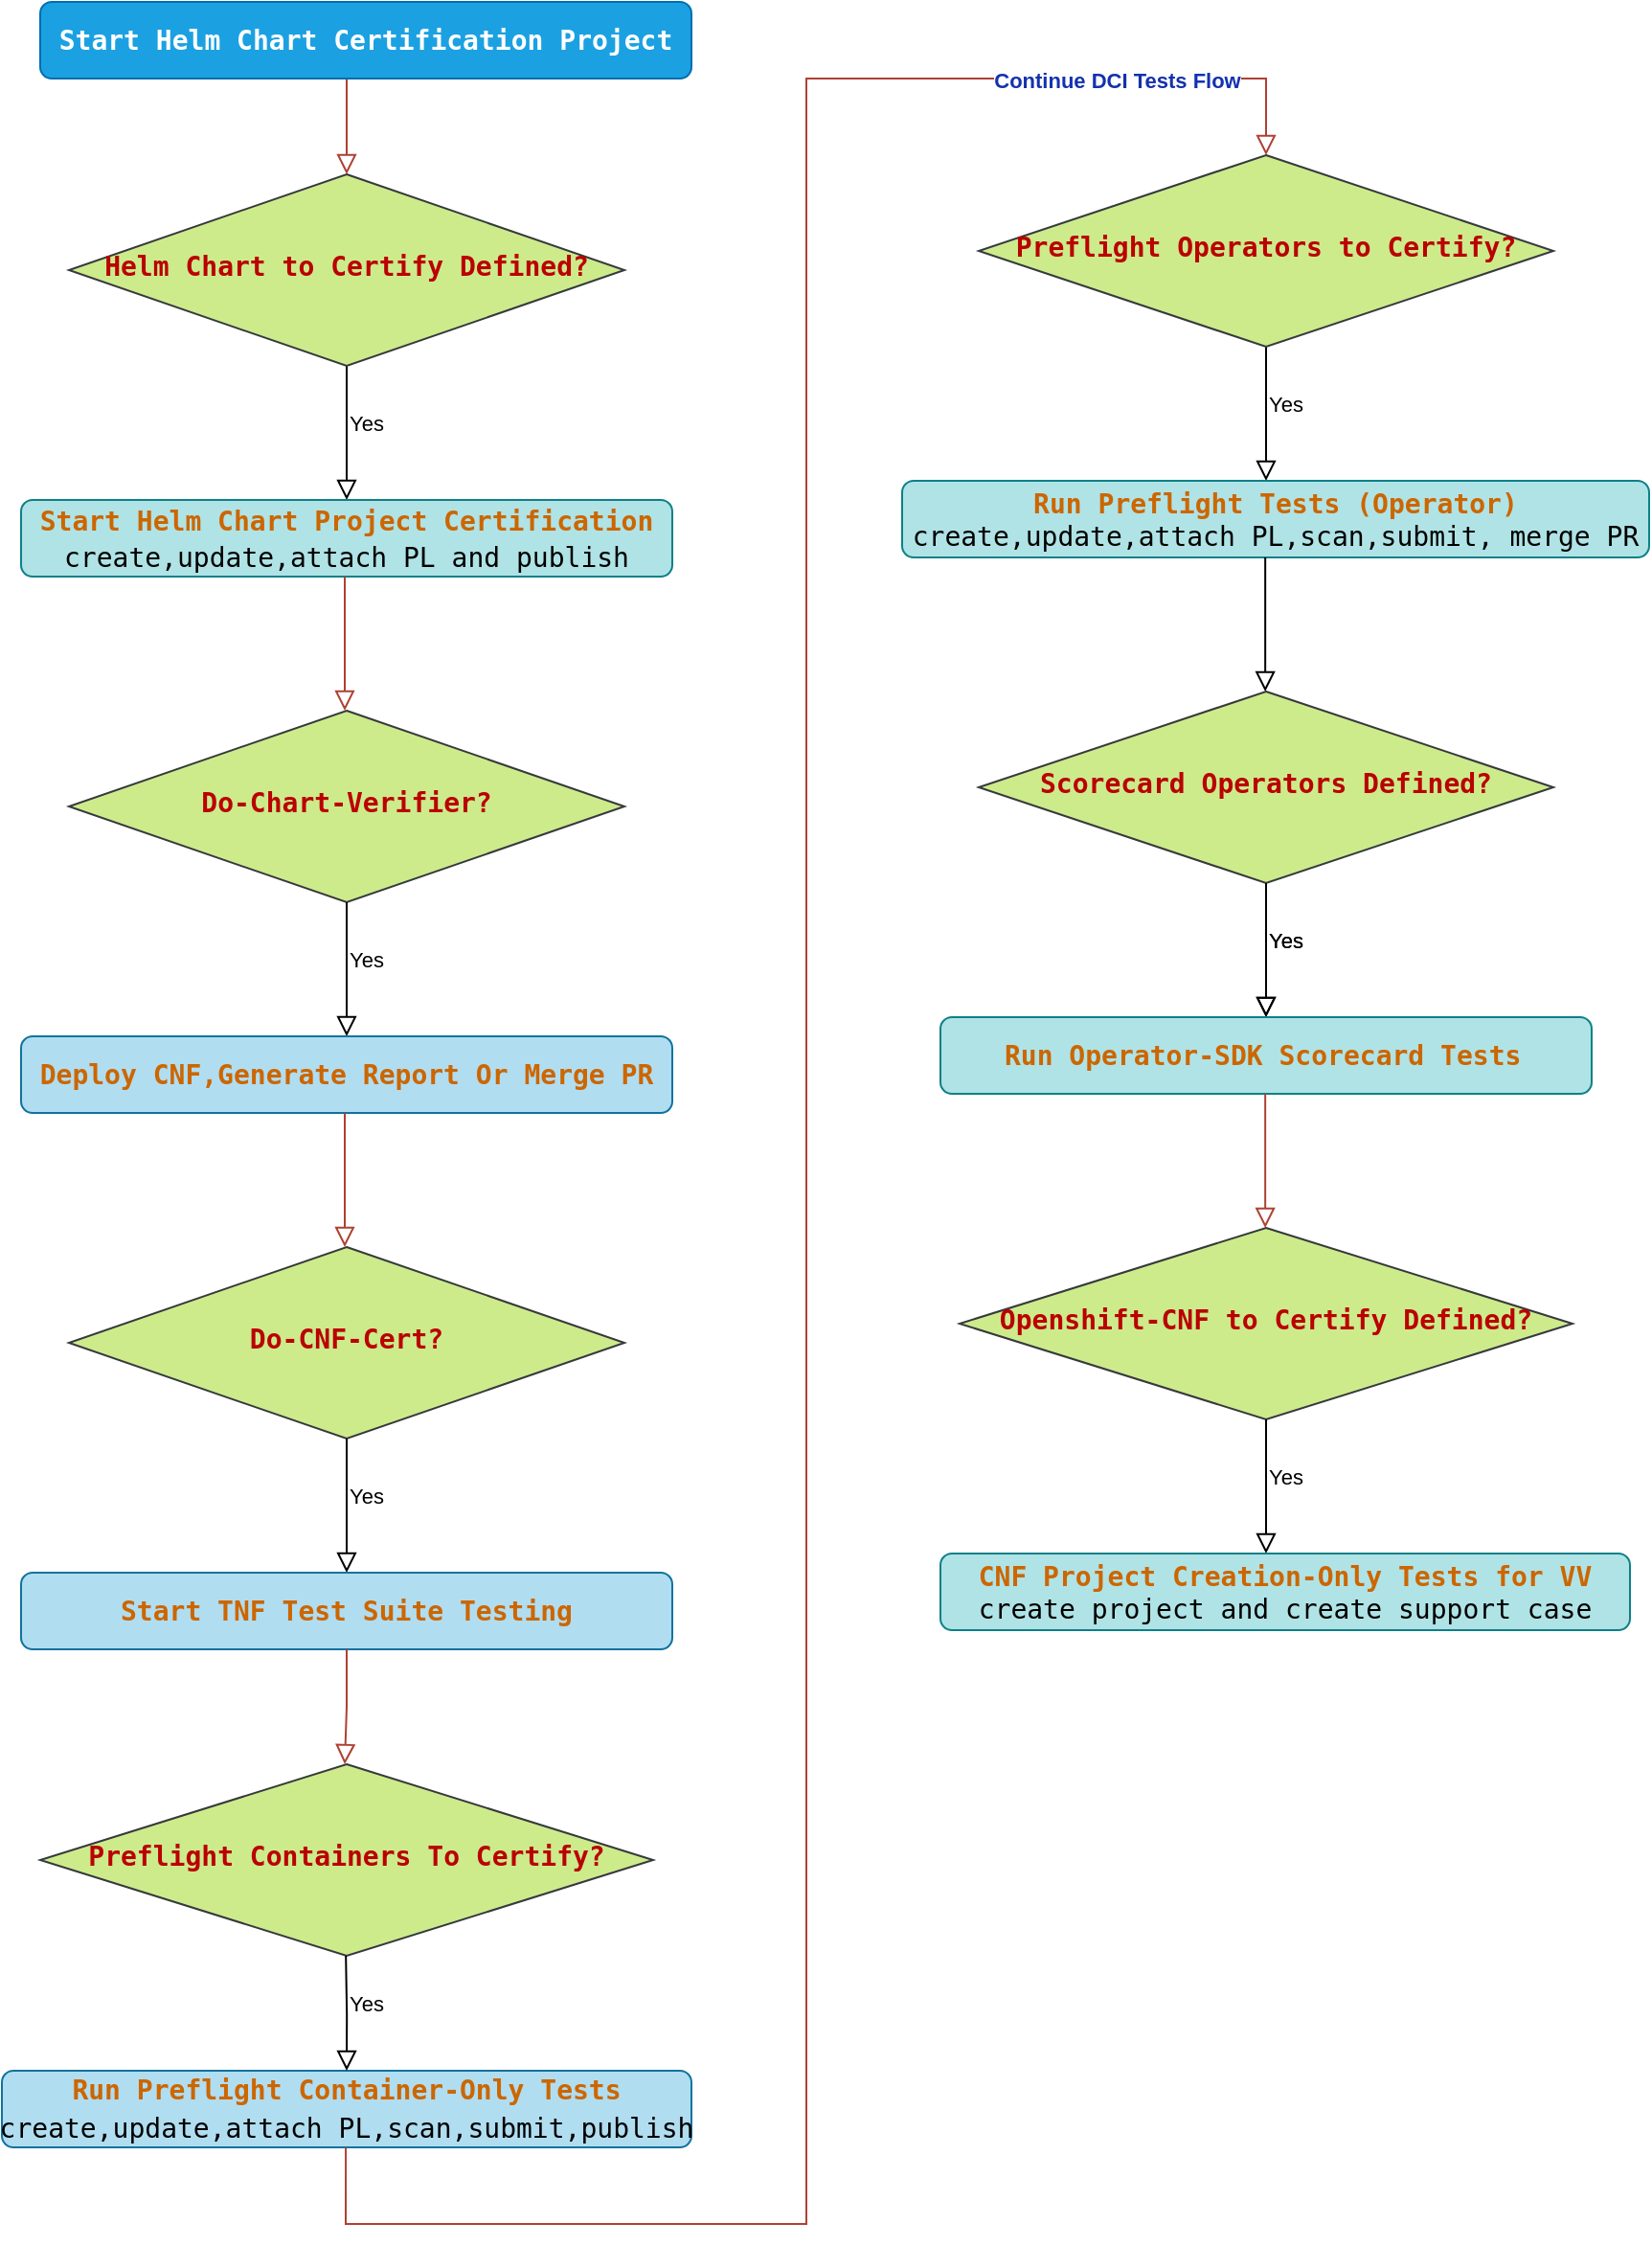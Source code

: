 <mxfile version="24.2.3" type="github">
  <diagram id="C5RBs43oDa-KdzZeNtuy" name="Page-1">
    <mxGraphModel dx="2022" dy="598" grid="1" gridSize="10" guides="1" tooltips="1" connect="1" arrows="1" fold="1" page="1" pageScale="1" pageWidth="827" pageHeight="1169" background="none" math="0" shadow="0">
      <root>
        <mxCell id="WIyWlLk6GJQsqaUBKTNV-0" />
        <mxCell id="WIyWlLk6GJQsqaUBKTNV-1" parent="WIyWlLk6GJQsqaUBKTNV-0" />
        <mxCell id="WIyWlLk6GJQsqaUBKTNV-2" value="" style="rounded=0;html=1;jettySize=auto;orthogonalLoop=1;fontSize=11;endArrow=block;endFill=0;endSize=8;strokeWidth=1;shadow=0;labelBackgroundColor=none;edgeStyle=orthogonalEdgeStyle;exitX=0.421;exitY=0.975;exitDx=0;exitDy=0;exitPerimeter=0;fillColor=#fad9d5;strokeColor=#ae4132;" parent="WIyWlLk6GJQsqaUBKTNV-1" source="WIyWlLk6GJQsqaUBKTNV-3" target="WIyWlLk6GJQsqaUBKTNV-6" edge="1">
          <mxGeometry relative="1" as="geometry">
            <Array as="points">
              <mxPoint x="-120" y="39" />
            </Array>
          </mxGeometry>
        </mxCell>
        <mxCell id="WIyWlLk6GJQsqaUBKTNV-3" value="&lt;div style=&quot;font-family: &amp;quot;Droid Sans Mono&amp;quot;, &amp;quot;monospace&amp;quot;, monospace; font-size: 14px; line-height: 19px; white-space: pre;&quot;&gt;&lt;span style=&quot;&quot;&gt;&lt;b&gt;Start Helm Chart Certification Project&lt;/b&gt;&lt;/span&gt;&lt;/div&gt;" style="rounded=1;whiteSpace=wrap;html=1;fontSize=12;glass=0;strokeWidth=1;shadow=0;labelBackgroundColor=none;fillStyle=solid;fillColor=#1ba1e2;fontColor=#ffffff;strokeColor=#006EAF;" parent="WIyWlLk6GJQsqaUBKTNV-1" vertex="1">
          <mxGeometry x="-280" width="340" height="40" as="geometry" />
        </mxCell>
        <mxCell id="WIyWlLk6GJQsqaUBKTNV-4" value="Yes" style="rounded=0;html=1;jettySize=auto;orthogonalLoop=1;fontSize=11;endArrow=block;endFill=0;endSize=8;strokeWidth=1;shadow=0;labelBackgroundColor=none;edgeStyle=orthogonalEdgeStyle;exitX=0.5;exitY=1;exitDx=0;exitDy=0;entryX=0.5;entryY=0;entryDx=0;entryDy=0;" parent="WIyWlLk6GJQsqaUBKTNV-1" source="WIyWlLk6GJQsqaUBKTNV-6" edge="1">
          <mxGeometry x="-0.149" y="10" relative="1" as="geometry">
            <mxPoint as="offset" />
            <mxPoint x="-126" y="310" as="sourcePoint" />
            <mxPoint x="-120" y="260" as="targetPoint" />
          </mxGeometry>
        </mxCell>
        <mxCell id="WyB8OwPmQHxBie55gEyc-1" style="edgeStyle=orthogonalEdgeStyle;rounded=0;orthogonalLoop=1;jettySize=auto;html=1;exitX=0.5;exitY=0;exitDx=0;exitDy=0;" edge="1" parent="WIyWlLk6GJQsqaUBKTNV-1" source="WIyWlLk6GJQsqaUBKTNV-6">
          <mxGeometry relative="1" as="geometry">
            <mxPoint x="-120" y="120" as="targetPoint" />
          </mxGeometry>
        </mxCell>
        <mxCell id="WIyWlLk6GJQsqaUBKTNV-6" value="&lt;div style=&quot;font-family: &amp;quot;Droid Sans Mono&amp;quot;, &amp;quot;monospace&amp;quot;, monospace; line-height: 19px; white-space: pre;&quot;&gt;&lt;div style=&quot;font-size: 14px; line-height: 19px;&quot;&gt;&lt;b style=&quot;&quot;&gt;&lt;font color=&quot;rgba(0, 0, 0, 0)&quot;&gt;Helm Chart to Certify Defined?&lt;/font&gt;&lt;/b&gt;&lt;/div&gt;&lt;/div&gt;" style="rhombus;whiteSpace=wrap;html=1;shadow=0;fontFamily=Helvetica;fontSize=12;align=center;strokeWidth=1;spacing=6;spacingTop=-4;fillColor=#cdeb8b;strokeColor=#36393d;rounded=0;labelBackgroundColor=none;" parent="WIyWlLk6GJQsqaUBKTNV-1" vertex="1">
          <mxGeometry x="-265" y="90" width="290" height="100" as="geometry" />
        </mxCell>
        <mxCell id="WyB8OwPmQHxBie55gEyc-6" value="&lt;div style=&quot;font-family: &amp;quot;Droid Sans Mono&amp;quot;, &amp;quot;monospace&amp;quot;, monospace; font-size: 14px; line-height: 19px; white-space: pre;&quot;&gt;&lt;b&gt;&lt;font color=&quot;#cc6600&quot;&gt;Start Helm Chart Project Certification&lt;br&gt;&lt;/font&gt;&lt;/b&gt;create,update,attach PL and publish&lt;/div&gt;" style="rounded=1;whiteSpace=wrap;html=1;fontSize=12;glass=0;strokeWidth=1;shadow=0;labelBackgroundColor=none;fillStyle=solid;fillColor=#b0e3e6;strokeColor=#0e8088;" vertex="1" parent="WIyWlLk6GJQsqaUBKTNV-1">
          <mxGeometry x="-290" y="260" width="340" height="40" as="geometry" />
        </mxCell>
        <mxCell id="WyB8OwPmQHxBie55gEyc-7" style="edgeStyle=orthogonalEdgeStyle;rounded=0;orthogonalLoop=1;jettySize=auto;html=1;exitX=0.5;exitY=1;exitDx=0;exitDy=0;" edge="1" parent="WIyWlLk6GJQsqaUBKTNV-1" source="WyB8OwPmQHxBie55gEyc-6" target="WyB8OwPmQHxBie55gEyc-6">
          <mxGeometry relative="1" as="geometry" />
        </mxCell>
        <mxCell id="WyB8OwPmQHxBie55gEyc-10" value="&lt;div style=&quot;font-family: &amp;quot;Droid Sans Mono&amp;quot;, &amp;quot;monospace&amp;quot;, monospace; line-height: 19px; white-space: pre;&quot;&gt;&lt;div style=&quot;font-size: 14px; line-height: 19px;&quot;&gt;&lt;b style=&quot;&quot;&gt;&lt;font color=&quot;rgba(0, 0, 0, 0)&quot;&gt;Do-Chart-Verifier?&lt;/font&gt;&lt;/b&gt;&lt;/div&gt;&lt;/div&gt;" style="rhombus;whiteSpace=wrap;html=1;shadow=0;fontFamily=Helvetica;fontSize=12;align=center;strokeWidth=1;spacing=6;spacingTop=-4;fillColor=#cdeb8b;strokeColor=#36393d;rounded=0;labelBackgroundColor=none;" vertex="1" parent="WIyWlLk6GJQsqaUBKTNV-1">
          <mxGeometry x="-265" y="370" width="290" height="100" as="geometry" />
        </mxCell>
        <mxCell id="WyB8OwPmQHxBie55gEyc-12" value="Yes" style="rounded=0;html=1;jettySize=auto;orthogonalLoop=1;fontSize=11;endArrow=block;endFill=0;endSize=8;strokeWidth=1;shadow=0;labelBackgroundColor=none;edgeStyle=orthogonalEdgeStyle;exitX=0.5;exitY=1;exitDx=0;exitDy=0;entryX=0.5;entryY=0;entryDx=0;entryDy=0;" edge="1" source="WyB8OwPmQHxBie55gEyc-10" parent="WIyWlLk6GJQsqaUBKTNV-1">
          <mxGeometry x="-0.149" y="10" relative="1" as="geometry">
            <mxPoint as="offset" />
            <mxPoint x="-126" y="590" as="sourcePoint" />
            <mxPoint x="-120" y="540" as="targetPoint" />
          </mxGeometry>
        </mxCell>
        <mxCell id="WyB8OwPmQHxBie55gEyc-16" value="" style="rounded=0;html=1;jettySize=auto;orthogonalLoop=1;fontSize=11;endArrow=block;endFill=0;endSize=8;strokeWidth=1;shadow=0;labelBackgroundColor=none;edgeStyle=orthogonalEdgeStyle;exitX=0.5;exitY=1;exitDx=0;exitDy=0;entryX=0.5;entryY=0;entryDx=0;entryDy=0;fillColor=#fad9d5;strokeColor=#ae4132;" edge="1" parent="WIyWlLk6GJQsqaUBKTNV-1">
          <mxGeometry x="-0.143" y="21" relative="1" as="geometry">
            <mxPoint as="offset" />
            <mxPoint x="-121" y="300" as="sourcePoint" />
            <mxPoint x="-121" y="370" as="targetPoint" />
          </mxGeometry>
        </mxCell>
        <mxCell id="WyB8OwPmQHxBie55gEyc-17" value="&lt;div style=&quot;font-family: &amp;quot;Droid Sans Mono&amp;quot;, &amp;quot;monospace&amp;quot;, monospace; font-size: 14px; line-height: 19px; white-space: pre;&quot;&gt;&lt;b&gt;&lt;font color=&quot;#cc6600&quot;&gt;Deploy CNF,Generate Report Or Merge PR&lt;/font&gt;&lt;/b&gt;&lt;br&gt;&lt;/div&gt;" style="rounded=1;whiteSpace=wrap;html=1;fontSize=12;glass=0;strokeWidth=1;shadow=0;labelBackgroundColor=none;fillStyle=solid;fillColor=#b1ddf0;strokeColor=#10739e;" vertex="1" parent="WIyWlLk6GJQsqaUBKTNV-1">
          <mxGeometry x="-290" y="540" width="340" height="40" as="geometry" />
        </mxCell>
        <mxCell id="WyB8OwPmQHxBie55gEyc-18" value="&lt;div style=&quot;font-family: &amp;quot;Droid Sans Mono&amp;quot;, &amp;quot;monospace&amp;quot;, monospace; line-height: 19px; white-space: pre;&quot;&gt;&lt;div style=&quot;font-size: 14px; line-height: 19px;&quot;&gt;&lt;b style=&quot;&quot;&gt;&lt;font color=&quot;rgba(0, 0, 0, 0)&quot;&gt;Do-CNF-Cert?&lt;/font&gt;&lt;/b&gt;&lt;/div&gt;&lt;/div&gt;" style="rhombus;whiteSpace=wrap;html=1;shadow=0;fontFamily=Helvetica;fontSize=12;align=center;strokeWidth=1;spacing=6;spacingTop=-4;fillColor=#cdeb8b;strokeColor=#36393d;rounded=0;labelBackgroundColor=none;" vertex="1" parent="WIyWlLk6GJQsqaUBKTNV-1">
          <mxGeometry x="-265" y="650" width="290" height="100" as="geometry" />
        </mxCell>
        <mxCell id="WyB8OwPmQHxBie55gEyc-19" value="" style="rounded=0;html=1;jettySize=auto;orthogonalLoop=1;fontSize=11;endArrow=block;endFill=0;endSize=8;strokeWidth=1;shadow=0;labelBackgroundColor=none;edgeStyle=orthogonalEdgeStyle;exitX=0.5;exitY=1;exitDx=0;exitDy=0;entryX=0.5;entryY=0;entryDx=0;entryDy=0;fillColor=#fad9d5;strokeColor=#ae4132;" edge="1" parent="WIyWlLk6GJQsqaUBKTNV-1">
          <mxGeometry x="-0.149" y="10" relative="1" as="geometry">
            <mxPoint as="offset" />
            <mxPoint x="-121" y="580" as="sourcePoint" />
            <mxPoint x="-121" y="650" as="targetPoint" />
          </mxGeometry>
        </mxCell>
        <mxCell id="WyB8OwPmQHxBie55gEyc-20" value="Yes" style="rounded=0;html=1;jettySize=auto;orthogonalLoop=1;fontSize=11;endArrow=block;endFill=0;endSize=8;strokeWidth=1;shadow=0;labelBackgroundColor=none;edgeStyle=orthogonalEdgeStyle;exitX=0.5;exitY=1;exitDx=0;exitDy=0;entryX=0.5;entryY=0;entryDx=0;entryDy=0;" edge="1" source="WyB8OwPmQHxBie55gEyc-18" parent="WIyWlLk6GJQsqaUBKTNV-1">
          <mxGeometry x="-0.149" y="10" relative="1" as="geometry">
            <mxPoint as="offset" />
            <mxPoint x="-126" y="870" as="sourcePoint" />
            <mxPoint x="-120" y="820" as="targetPoint" />
          </mxGeometry>
        </mxCell>
        <mxCell id="WyB8OwPmQHxBie55gEyc-21" value="&lt;div style=&quot;font-family: &amp;quot;Droid Sans Mono&amp;quot;, &amp;quot;monospace&amp;quot;, monospace; font-size: 14px; line-height: 19px; white-space: pre;&quot;&gt;&lt;b&gt;&lt;font color=&quot;#cc6600&quot;&gt;Start TNF Test Suite Testing&lt;/font&gt;&lt;/b&gt;&lt;br&gt;&lt;/div&gt;" style="rounded=1;whiteSpace=wrap;html=1;fontSize=12;glass=0;strokeWidth=1;shadow=0;labelBackgroundColor=none;fillStyle=solid;fillColor=#b1ddf0;strokeColor=#10739e;" vertex="1" parent="WIyWlLk6GJQsqaUBKTNV-1">
          <mxGeometry x="-290" y="820" width="340" height="40" as="geometry" />
        </mxCell>
        <mxCell id="WyB8OwPmQHxBie55gEyc-24" value="" style="rounded=0;html=1;jettySize=auto;orthogonalLoop=1;fontSize=11;endArrow=block;endFill=0;endSize=8;strokeWidth=1;shadow=0;labelBackgroundColor=none;edgeStyle=orthogonalEdgeStyle;exitX=0.5;exitY=1;exitDx=0;exitDy=0;entryX=0.5;entryY=0;entryDx=0;entryDy=0;fillColor=#fad9d5;strokeColor=#ae4132;" edge="1" parent="WIyWlLk6GJQsqaUBKTNV-1" source="WyB8OwPmQHxBie55gEyc-21">
          <mxGeometry x="-0.146" y="10" relative="1" as="geometry">
            <mxPoint as="offset" />
            <mxPoint x="-121" y="850" as="sourcePoint" />
            <mxPoint x="-121" y="920" as="targetPoint" />
          </mxGeometry>
        </mxCell>
        <mxCell id="WyB8OwPmQHxBie55gEyc-25" value="&lt;div style=&quot;font-family: &amp;quot;Droid Sans Mono&amp;quot;, &amp;quot;monospace&amp;quot;, monospace; line-height: 19px; white-space: pre;&quot;&gt;&lt;div style=&quot;font-size: 14px; line-height: 19px;&quot;&gt;&lt;b style=&quot;&quot;&gt;&lt;font color=&quot;rgba(0, 0, 0, 0)&quot;&gt;Preflight Containers To Certify?&lt;/font&gt;&lt;/b&gt;&lt;/div&gt;&lt;/div&gt;" style="rhombus;whiteSpace=wrap;html=1;shadow=0;fontFamily=Helvetica;fontSize=12;align=center;strokeWidth=1;spacing=6;spacingTop=-4;fillColor=#cdeb8b;strokeColor=#36393d;rounded=0;labelBackgroundColor=none;" vertex="1" parent="WIyWlLk6GJQsqaUBKTNV-1">
          <mxGeometry x="-280" y="920" width="320" height="100" as="geometry" />
        </mxCell>
        <mxCell id="WyB8OwPmQHxBie55gEyc-30" value="&lt;div style=&quot;line-height: 19px;&quot;&gt;&lt;font face=&quot;Droid Sans Mono, monospace, monospace&quot; color=&quot;#cc6600&quot;&gt;&lt;span style=&quot;white-space: pre; font-size: 14px;&quot;&gt;&lt;b&gt;Run Preflight Container-Only Tests&lt;br&gt;&lt;/b&gt;&lt;/span&gt;&lt;/font&gt;&lt;/div&gt;&lt;div style=&quot;line-height: 19px;&quot;&gt;&lt;span style=&quot;font-family: &amp;quot;Droid Sans Mono&amp;quot;, &amp;quot;monospace&amp;quot;, monospace; font-size: 14px; white-space: pre;&quot;&gt;create,update,attach PL,scan,submit,publish&lt;/span&gt;&lt;font face=&quot;Droid Sans Mono, monospace, monospace&quot; color=&quot;#cc6600&quot;&gt;&lt;span style=&quot;white-space: pre; font-size: 14px;&quot;&gt;&lt;b&gt;&lt;br&gt;&lt;/b&gt;&lt;/span&gt;&lt;/font&gt;&lt;/div&gt;" style="rounded=1;whiteSpace=wrap;html=1;fontSize=12;glass=0;strokeWidth=1;shadow=0;labelBackgroundColor=none;fillStyle=solid;fillColor=#b1ddf0;strokeColor=#10739e;" vertex="1" parent="WIyWlLk6GJQsqaUBKTNV-1">
          <mxGeometry x="-300" y="1080" width="360" height="40" as="geometry" />
        </mxCell>
        <mxCell id="WyB8OwPmQHxBie55gEyc-35" value="Yes" style="rounded=0;html=1;jettySize=auto;orthogonalLoop=1;fontSize=11;endArrow=block;endFill=0;endSize=8;strokeWidth=1;shadow=0;labelBackgroundColor=none;edgeStyle=orthogonalEdgeStyle;exitX=0.5;exitY=1;exitDx=0;exitDy=0;" edge="1" parent="WIyWlLk6GJQsqaUBKTNV-1">
          <mxGeometry x="-0.149" y="10" relative="1" as="geometry">
            <mxPoint as="offset" />
            <mxPoint x="-120.42" y="1020" as="sourcePoint" />
            <mxPoint x="-120" y="1080" as="targetPoint" />
          </mxGeometry>
        </mxCell>
        <mxCell id="WyB8OwPmQHxBie55gEyc-37" value="" style="rounded=0;html=1;jettySize=auto;orthogonalLoop=1;fontSize=11;endArrow=block;endFill=0;endSize=8;strokeWidth=1;shadow=0;labelBackgroundColor=none;edgeStyle=orthogonalEdgeStyle;exitX=0.5;exitY=1;exitDx=0;exitDy=0;strokeColor=#ae4132;fillColor=#fad9d5;" edge="1" parent="WIyWlLk6GJQsqaUBKTNV-1">
          <mxGeometry x="-0.149" y="10" relative="1" as="geometry">
            <mxPoint as="offset" />
            <mxPoint x="-120.46" y="1120" as="sourcePoint" />
            <mxPoint x="360" y="80" as="targetPoint" />
            <Array as="points">
              <mxPoint x="-120" y="1160" />
              <mxPoint x="120" y="1160" />
              <mxPoint x="120" y="40" />
            </Array>
          </mxGeometry>
        </mxCell>
        <mxCell id="WyB8OwPmQHxBie55gEyc-41" value="&lt;font color=&quot;#1332ae&quot;&gt;&lt;b&gt;Continue DCI Tests Flow&lt;/b&gt;&lt;/font&gt;" style="edgeLabel;html=1;align=center;verticalAlign=middle;resizable=0;points=[];" vertex="1" connectable="0" parent="WyB8OwPmQHxBie55gEyc-37">
          <mxGeometry x="0.859" y="-1" relative="1" as="geometry">
            <mxPoint as="offset" />
          </mxGeometry>
        </mxCell>
        <mxCell id="WyB8OwPmQHxBie55gEyc-44" value="Yes" style="rounded=0;html=1;jettySize=auto;orthogonalLoop=1;fontSize=11;endArrow=block;endFill=0;endSize=8;strokeWidth=1;shadow=0;labelBackgroundColor=none;edgeStyle=orthogonalEdgeStyle;exitX=0.5;exitY=1;exitDx=0;exitDy=0;entryX=0.5;entryY=0;entryDx=0;entryDy=0;" edge="1" parent="WIyWlLk6GJQsqaUBKTNV-1" source="WyB8OwPmQHxBie55gEyc-45">
          <mxGeometry x="-0.149" y="10" relative="1" as="geometry">
            <mxPoint as="offset" />
            <mxPoint x="354" y="300" as="sourcePoint" />
            <mxPoint x="360" y="250" as="targetPoint" />
          </mxGeometry>
        </mxCell>
        <mxCell id="WyB8OwPmQHxBie55gEyc-45" value="&lt;div style=&quot;line-height: 19px;&quot;&gt;&lt;div style=&quot;line-height: 19px;&quot;&gt;&lt;font face=&quot;Droid Sans Mono, monospace, monospace&quot; color=&quot;#ba0000&quot;&gt;&lt;span style=&quot;font-size: 14px; white-space: pre;&quot;&gt;&lt;b&gt;Preflight Operators to Certify?&lt;br/&gt;&lt;/b&gt;&lt;/span&gt;&lt;/font&gt;&lt;/div&gt;&lt;/div&gt;" style="rhombus;whiteSpace=wrap;html=1;shadow=0;fontFamily=Helvetica;fontSize=12;align=center;strokeWidth=1;spacing=6;spacingTop=-4;fillColor=#cdeb8b;strokeColor=#36393d;rounded=0;labelBackgroundColor=none;" vertex="1" parent="WIyWlLk6GJQsqaUBKTNV-1">
          <mxGeometry x="210" y="80" width="300" height="100" as="geometry" />
        </mxCell>
        <mxCell id="WyB8OwPmQHxBie55gEyc-46" value="&lt;div&gt;&lt;font face=&quot;Droid Sans Mono, monospace, monospace&quot; color=&quot;#cc6600&quot;&gt;&lt;div style=&quot;&quot;&gt;&lt;span style=&quot;font-size: 14px; white-space: pre;&quot;&gt;&lt;b&gt;Run Preflight Tests (Operator)&lt;/b&gt;&lt;/span&gt;&lt;/div&gt;&lt;div style=&quot;&quot;&gt;&lt;span style=&quot;color: rgb(0, 0, 0); font-family: &amp;quot;Droid Sans Mono&amp;quot;, &amp;quot;monospace&amp;quot;, monospace; font-size: 14px; white-space: pre;&quot;&gt;create,update,attach PL,scan,submit, merge PR&lt;/span&gt;&lt;span style=&quot;white-space: pre; font-size: 14px;&quot;&gt;&lt;b&gt;&lt;br&gt;&lt;/b&gt;&lt;/span&gt;&lt;/div&gt;&lt;/font&gt;&lt;/div&gt;" style="rounded=1;whiteSpace=wrap;html=1;fontSize=12;glass=0;strokeWidth=1;shadow=0;labelBackgroundColor=none;fillStyle=solid;fillColor=#b0e3e6;strokeColor=#0e8088;" vertex="1" parent="WIyWlLk6GJQsqaUBKTNV-1">
          <mxGeometry x="170" y="250" width="390" height="40" as="geometry" />
        </mxCell>
        <mxCell id="WyB8OwPmQHxBie55gEyc-49" value="Yes" style="rounded=0;html=1;jettySize=auto;orthogonalLoop=1;fontSize=11;endArrow=block;endFill=0;endSize=8;strokeWidth=1;shadow=0;labelBackgroundColor=none;edgeStyle=orthogonalEdgeStyle;exitX=0.5;exitY=1;exitDx=0;exitDy=0;entryX=0.5;entryY=0;entryDx=0;entryDy=0;" edge="1" parent="WIyWlLk6GJQsqaUBKTNV-1" source="WyB8OwPmQHxBie55gEyc-50">
          <mxGeometry x="-0.149" y="10" relative="1" as="geometry">
            <mxPoint as="offset" />
            <mxPoint x="354" y="580" as="sourcePoint" />
            <mxPoint x="360" y="530" as="targetPoint" />
          </mxGeometry>
        </mxCell>
        <mxCell id="WyB8OwPmQHxBie55gEyc-50" value="&lt;div style=&quot;line-height: 19px;&quot;&gt;&lt;div style=&quot;line-height: 19px;&quot;&gt;&lt;font face=&quot;Droid Sans Mono, monospace, monospace&quot; color=&quot;#ba0000&quot;&gt;&lt;span style=&quot;font-size: 14px; white-space: pre;&quot;&gt;&lt;b&gt;Scorecard Operators Defined?&lt;br/&gt;&lt;/b&gt;&lt;/span&gt;&lt;/font&gt;&lt;/div&gt;&lt;/div&gt;" style="rhombus;whiteSpace=wrap;html=1;shadow=0;fontFamily=Helvetica;fontSize=12;align=center;strokeWidth=1;spacing=6;spacingTop=-4;fillColor=#cdeb8b;strokeColor=#36393d;rounded=0;labelBackgroundColor=none;" vertex="1" parent="WIyWlLk6GJQsqaUBKTNV-1">
          <mxGeometry x="210" y="360" width="300" height="100" as="geometry" />
        </mxCell>
        <mxCell id="WyB8OwPmQHxBie55gEyc-51" value="" style="rounded=0;html=1;jettySize=auto;orthogonalLoop=1;fontSize=11;endArrow=block;endFill=0;endSize=8;strokeWidth=1;shadow=0;labelBackgroundColor=none;edgeStyle=orthogonalEdgeStyle;exitX=0.5;exitY=1;exitDx=0;exitDy=0;entryX=0.5;entryY=0;entryDx=0;entryDy=0;" edge="1" parent="WIyWlLk6GJQsqaUBKTNV-1">
          <mxGeometry x="-0.149" y="10" relative="1" as="geometry">
            <mxPoint as="offset" />
            <mxPoint x="359.58" y="290" as="sourcePoint" />
            <mxPoint x="359.58" y="360" as="targetPoint" />
          </mxGeometry>
        </mxCell>
        <mxCell id="WyB8OwPmQHxBie55gEyc-52" value="Yes" style="rounded=0;html=1;jettySize=auto;orthogonalLoop=1;fontSize=11;endArrow=block;endFill=0;endSize=8;strokeWidth=1;shadow=0;labelBackgroundColor=none;edgeStyle=orthogonalEdgeStyle;exitX=0.5;exitY=1;exitDx=0;exitDy=0;entryX=0.5;entryY=0;entryDx=0;entryDy=0;" edge="1" parent="WIyWlLk6GJQsqaUBKTNV-1">
          <mxGeometry x="-0.149" y="10" relative="1" as="geometry">
            <mxPoint as="offset" />
            <mxPoint x="360" y="460" as="sourcePoint" />
            <mxPoint x="360" y="530" as="targetPoint" />
          </mxGeometry>
        </mxCell>
        <mxCell id="WyB8OwPmQHxBie55gEyc-53" value="&lt;div&gt;&lt;font face=&quot;Droid Sans Mono, monospace, monospace&quot; color=&quot;#cc6600&quot;&gt;&lt;div style=&quot;&quot;&gt;&lt;font style=&quot;background-color: initial;&quot; face=&quot;Droid Sans Mono, monospace, monospace&quot; color=&quot;#cc6600&quot;&gt;&lt;span style=&quot;font-size: 14px; white-space: pre;&quot;&gt;&lt;b&gt;Run Operator-SDK Scorecard Tests&lt;/b&gt;&lt;/span&gt;&lt;/font&gt;&lt;span style=&quot;background-color: initial; color: rgb(0, 0, 0); font-family: Helvetica;&quot;&gt;&amp;nbsp;&lt;/span&gt;&lt;br&gt;&lt;/div&gt;&lt;/font&gt;&lt;/div&gt;" style="rounded=1;whiteSpace=wrap;html=1;fontSize=12;glass=0;strokeWidth=1;shadow=0;labelBackgroundColor=none;fillStyle=solid;fillColor=#b0e3e6;strokeColor=#0e8088;" vertex="1" parent="WIyWlLk6GJQsqaUBKTNV-1">
          <mxGeometry x="190" y="530" width="340" height="40" as="geometry" />
        </mxCell>
        <mxCell id="WyB8OwPmQHxBie55gEyc-54" value="" style="rounded=0;html=1;jettySize=auto;orthogonalLoop=1;fontSize=11;endArrow=block;endFill=0;endSize=8;strokeWidth=1;shadow=0;labelBackgroundColor=none;edgeStyle=orthogonalEdgeStyle;exitX=0.5;exitY=1;exitDx=0;exitDy=0;entryX=0.5;entryY=0;entryDx=0;entryDy=0;strokeColor=#ae4132;fillColor=#fad9d5;" edge="1" parent="WIyWlLk6GJQsqaUBKTNV-1">
          <mxGeometry x="-0.149" y="10" relative="1" as="geometry">
            <mxPoint as="offset" />
            <mxPoint x="359.58" y="570" as="sourcePoint" />
            <mxPoint x="359.58" y="640" as="targetPoint" />
          </mxGeometry>
        </mxCell>
        <mxCell id="WyB8OwPmQHxBie55gEyc-58" value="&lt;div style=&quot;line-height: 19px;&quot;&gt;&lt;div style=&quot;line-height: 19px;&quot;&gt;&lt;font face=&quot;Droid Sans Mono, monospace, monospace&quot; color=&quot;#ba0000&quot;&gt;&lt;span style=&quot;font-size: 14px; white-space: pre;&quot;&gt;&lt;b&gt;Openshift-CNF to Certify Defined?&lt;/b&gt;&lt;/span&gt;&lt;/font&gt;&lt;/div&gt;&lt;/div&gt;" style="rhombus;whiteSpace=wrap;html=1;shadow=0;fontFamily=Helvetica;fontSize=12;align=center;strokeWidth=1;spacing=6;spacingTop=-4;fillColor=#cdeb8b;strokeColor=#36393d;rounded=0;labelBackgroundColor=none;" vertex="1" parent="WIyWlLk6GJQsqaUBKTNV-1">
          <mxGeometry x="200" y="640" width="320" height="100" as="geometry" />
        </mxCell>
        <mxCell id="WyB8OwPmQHxBie55gEyc-59" value="Yes" style="rounded=0;html=1;jettySize=auto;orthogonalLoop=1;fontSize=11;endArrow=block;endFill=0;endSize=8;strokeWidth=1;shadow=0;labelBackgroundColor=none;edgeStyle=orthogonalEdgeStyle;exitX=0.5;exitY=1;exitDx=0;exitDy=0;entryX=0.5;entryY=0;entryDx=0;entryDy=0;" edge="1" parent="WIyWlLk6GJQsqaUBKTNV-1">
          <mxGeometry x="-0.149" y="10" relative="1" as="geometry">
            <mxPoint as="offset" />
            <mxPoint x="360" y="740" as="sourcePoint" />
            <mxPoint x="360" y="810" as="targetPoint" />
          </mxGeometry>
        </mxCell>
        <mxCell id="WyB8OwPmQHxBie55gEyc-60" value="&lt;div&gt;&lt;font face=&quot;Droid Sans Mono, monospace, monospace&quot; color=&quot;#cc6600&quot;&gt;&lt;div style=&quot;&quot;&gt;&lt;span style=&quot;font-size: 14px; white-space: pre;&quot;&gt;&lt;b&gt;CNF Project Creation-Only Tests for VV&lt;br&gt;&lt;/b&gt;&lt;/span&gt;&lt;/div&gt;&lt;div style=&quot;&quot;&gt;&lt;span style=&quot;color: rgb(0, 0, 0); font-family: &amp;quot;Droid Sans Mono&amp;quot;, &amp;quot;monospace&amp;quot;, monospace; font-size: 14px; white-space: pre;&quot;&gt;create project and create support case&lt;/span&gt;&lt;span style=&quot;font-size: 14px; white-space: pre;&quot;&gt;&lt;b&gt;&lt;br&gt;&lt;/b&gt;&lt;/span&gt;&lt;/div&gt;&lt;/font&gt;&lt;/div&gt;" style="rounded=1;whiteSpace=wrap;html=1;fontSize=12;glass=0;strokeWidth=1;shadow=0;labelBackgroundColor=none;fillStyle=solid;fillColor=#b0e3e6;strokeColor=#0e8088;" vertex="1" parent="WIyWlLk6GJQsqaUBKTNV-1">
          <mxGeometry x="190" y="810" width="360" height="40" as="geometry" />
        </mxCell>
      </root>
    </mxGraphModel>
  </diagram>
</mxfile>
